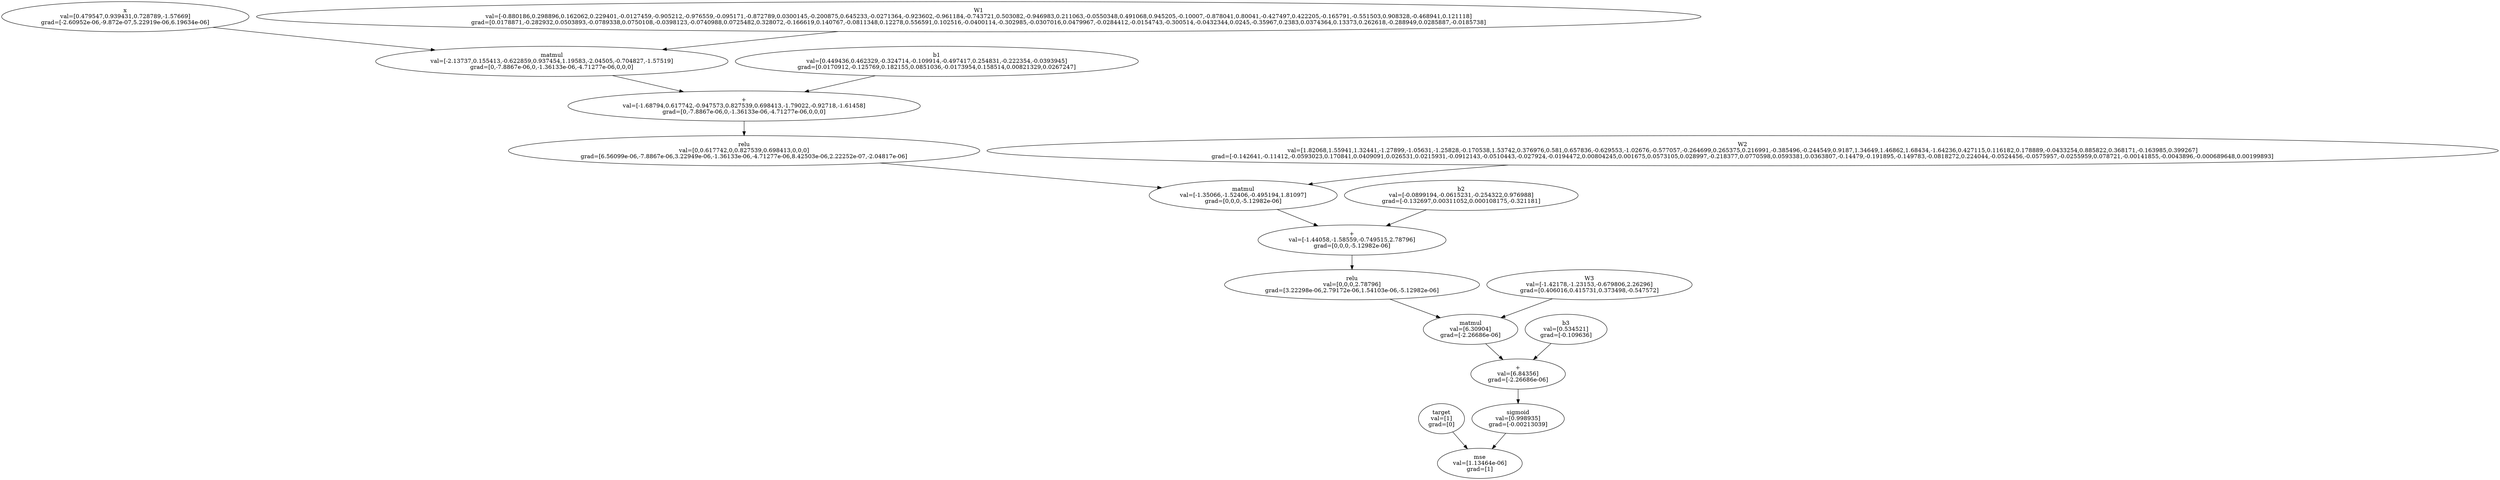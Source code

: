 digraph ComputationalGraph {
  node2401010 [label="target\nval=[1]\ngrad=[0]"];
  node2401000 [label="x\nval=[0.479547,0.939431,0.728789,-1.57669]\ngrad=[-2.60952e-06,-9.872e-07,5.22919e-06,6.19634e-06]"];
  node1201006 [label="W1\nval=[-0.880186,0.298896,0.162062,0.229401,-0.0127459,-0.905212,-0.976559,-0.095171,-0.872789,0.0300145,-0.200875,0.645233,-0.0271364,-0.923602,-0.961184,-0.743721,0.503082,-0.946983,0.211063,-0.0550348,0.491068,0.945205,-0.10007,-0.878041,0.80041,-0.427497,0.422205,-0.165791,-0.551503,0.908328,-0.468941,0.121118]\ngrad=[0.0178871,-0.282932,0.0503893,-0.0789338,0.0750108,-0.0398123,-0.0740988,0.0725482,0.328072,-0.166619,0.140767,-0.0811348,0.12278,0.556591,0.102516,-0.0400114,-0.302985,-0.0307016,0.0479967,-0.0284412,-0.0154743,-0.300514,-0.0432344,0.0245,-0.35967,0.2383,0.0374364,0.13373,0.262618,-0.288949,0.0285887,-0.0185738]"];
  node2401001 [label="matmul\nval=[-2.13737,0.155413,-0.622859,0.937454,1.19583,-2.04505,-0.704827,-1.57519]\ngrad=[0,-7.8867e-06,0,-1.36133e-06,-4.71277e-06,0,0,0]"];
  node2401000 -> node2401001;
  node1201006 -> node2401001;
  node1201007 [label="b1\nval=[0.449436,0.462329,-0.324714,-0.109914,-0.497417,0.254831,-0.222354,-0.0393945]\ngrad=[0.0170912,-0.125769,0.182155,0.0851036,-0.0173954,0.158514,0.00821329,0.0267247]"];
  node2401002 [label="+\nval=[-1.68794,0.617742,-0.947573,0.827539,0.698413,-1.79022,-0.92718,-1.61458]\ngrad=[0,-7.8867e-06,0,-1.36133e-06,-4.71277e-06,0,0,0]"];
  node2401001 -> node2401002;
  node1201007 -> node2401002;
  node2401003 [label="relu\nval=[0,0.617742,0,0.827539,0.698413,0,0,0]\ngrad=[6.56099e-06,-7.8867e-06,3.22949e-06,-1.36133e-06,-4.71277e-06,8.42503e-06,2.22252e-07,-2.04817e-06]"];
  node2401002 -> node2401003;
  node1201008 [label="W2\nval=[1.82068,1.55941,1.32441,-1.27899,-1.05631,-1.25828,-0.170538,1.53742,0.376976,0.581,0.657836,-0.629553,-1.02676,-0.577057,-0.264699,0.265375,0.216991,-0.385496,-0.244549,0.9187,1.34649,1.46862,1.68434,-1.64236,0.427115,0.116182,0.178889,-0.0433254,0.885822,0.368171,-0.163985,0.399267]\ngrad=[-0.142641,-0.11412,-0.0593023,0.170841,0.0409091,0.026531,0.0215931,-0.0912143,-0.0510443,-0.027924,-0.0194472,0.00804245,0.001675,0.0573105,0.028997,-0.218377,0.0770598,0.0593381,0.0363807,-0.14479,-0.191895,-0.149783,-0.0818272,0.224044,-0.0524456,-0.0575957,-0.0255959,0.078721,-0.00141855,-0.0043896,-0.000689648,0.00199893]"];
  node2401004 [label="matmul\nval=[-1.35066,-1.52406,-0.495194,1.81097]\ngrad=[0,0,0,-5.12982e-06]"];
  node2401003 -> node2401004;
  node1201008 -> node2401004;
  node1201009 [label="b2\nval=[-0.0899194,-0.0615231,-0.254322,0.976988]\ngrad=[-0.132697,0.00311052,0.000108175,-0.321181]"];
  node2401005 [label="+\nval=[-1.44058,-1.58559,-0.749515,2.78796]\ngrad=[0,0,0,-5.12982e-06]"];
  node2401004 -> node2401005;
  node1201009 -> node2401005;
  node2401006 [label="relu\nval=[0,0,0,2.78796]\ngrad=[3.22298e-06,2.79172e-06,1.54103e-06,-5.12982e-06]"];
  node2401005 -> node2401006;
  node1201010 [label="W3\nval=[-1.42178,-1.23153,-0.679806,2.26296]\ngrad=[0.406016,0.415731,0.373498,-0.547572]"];
  node2401007 [label="matmul\nval=[6.30904]\ngrad=[-2.26686e-06]"];
  node2401006 -> node2401007;
  node1201010 -> node2401007;
  node1201011 [label="b3\nval=[0.534521]\ngrad=[-0.109636]"];
  node2401008 [label="+\nval=[6.84356]\ngrad=[-2.26686e-06]"];
  node2401007 -> node2401008;
  node1201011 -> node2401008;
  node2401009 [label="sigmoid\nval=[0.998935]\ngrad=[-0.00213039]"];
  node2401008 -> node2401009;
  node2401011 [label="mse\nval=[1.13464e-06]\ngrad=[1]"];
  node2401010 -> node2401011;
  node2401009 -> node2401011;
}
